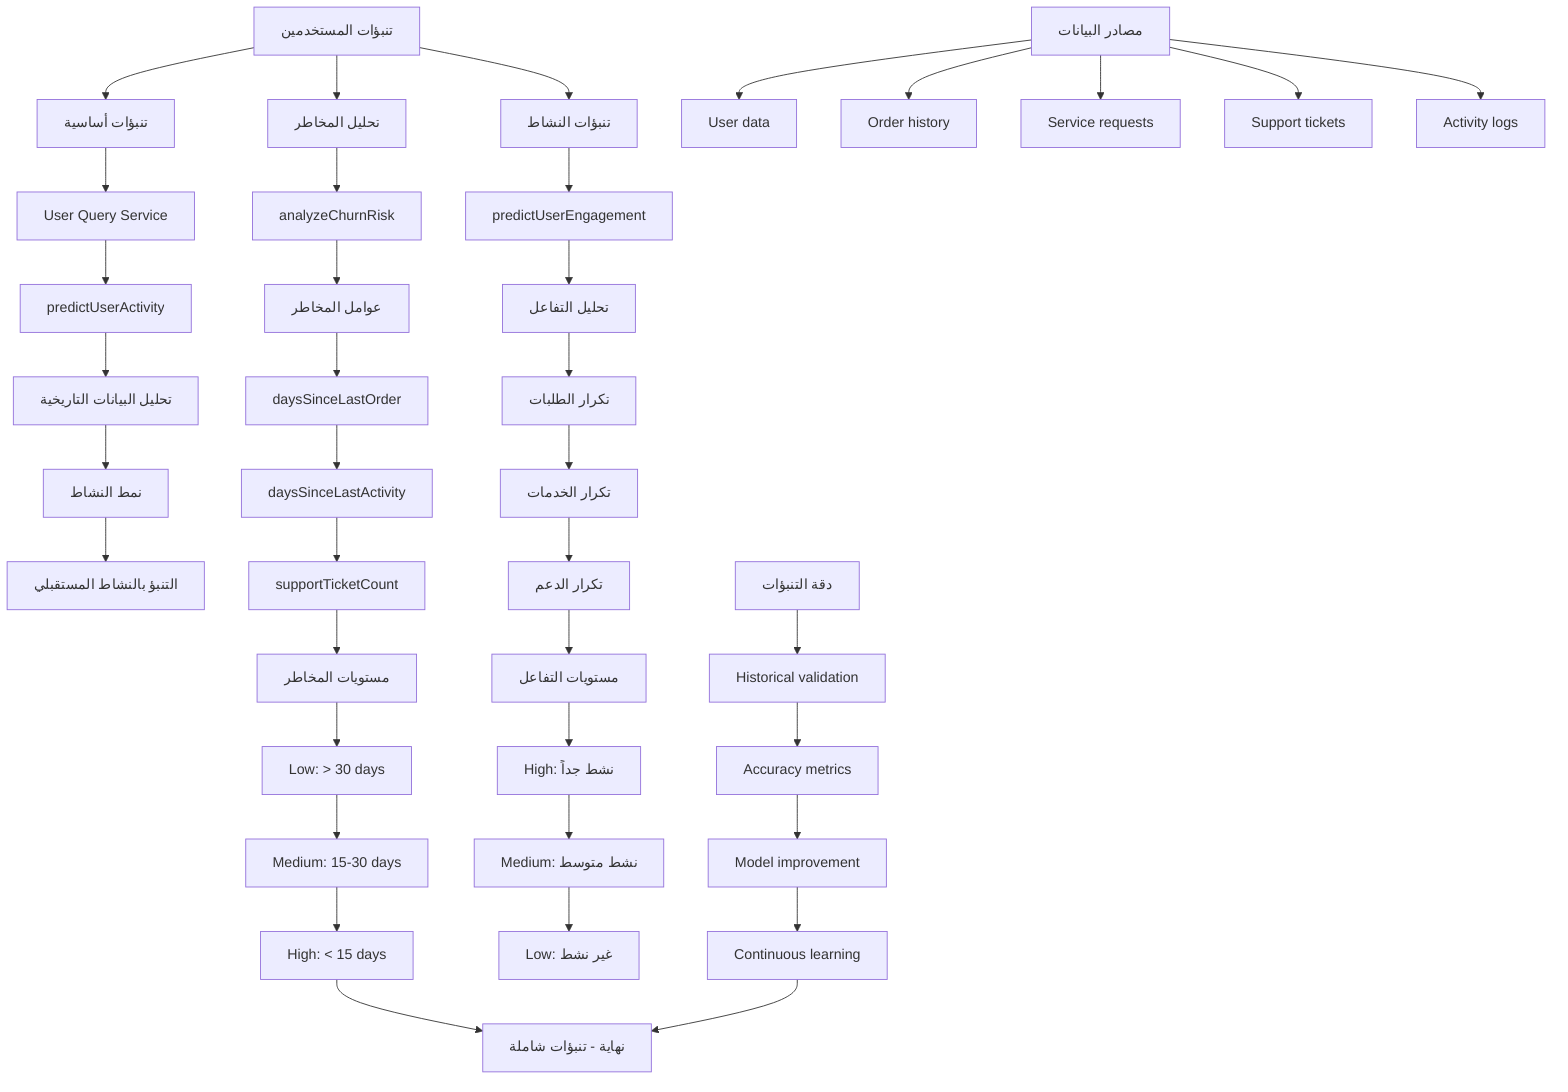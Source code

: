 %% User Predictions Flow
%% View at https://mermaid.live
flowchart TD
  A[تنبؤات المستخدمين] --> B[تنبؤات أساسية]
  A --> C[تحليل المخاطر]
  A --> D[تنبؤات النشاط]

  %% Basic Predictions
  B --> B1[User Query Service]
  B1 --> B2[predictUserActivity]
  B2 --> B3[تحليل البيانات التاريخية]
  B3 --> B4[نمط النشاط]
  B4 --> B5[التنبؤ بالنشاط المستقبلي]

  %% Risk Analysis
  C --> C1[analyzeChurnRisk]
  C1 --> C2[عوامل المخاطر]
  C2 --> C3[daysSinceLastOrder]
  C3 --> C4[daysSinceLastActivity]
  C4 --> C5[supportTicketCount]

  C5 --> C6[مستويات المخاطر]
  C6 --> C7[Low: > 30 days]
  C7 --> C8[Medium: 15-30 days]
  C8 --> C9[High: < 15 days]

  %% Activity Predictions
  D --> D1[predictUserEngagement]
  D1 --> D2[تحليل التفاعل]
  D2 --> D3[تكرار الطلبات]
  D3 --> D4[تكرار الخدمات]
  D4 --> D5[تكرار الدعم]

  D5 --> D6[مستويات التفاعل]
  D6 --> D7[High: نشط جداً]
  D7 --> D8[Medium: نشط متوسط]
  D8 --> D9[Low: غير نشط]

  %% Data Sources
  E[مصادر البيانات] --> E1[User data]
  E --> E2[Order history]
  E --> E3[Service requests]
  E --> E4[Support tickets]
  E --> E5[Activity logs]

  %% Prediction Accuracy
  F[دقة التنبؤات] --> F1[Historical validation]
  F1 --> F2[Accuracy metrics]
  F2 --> F3[Model improvement]
  F3 --> F4[Continuous learning]

  %% End points
  C9 --> G[نهاية - تنبؤات شاملة]
  F4 --> G